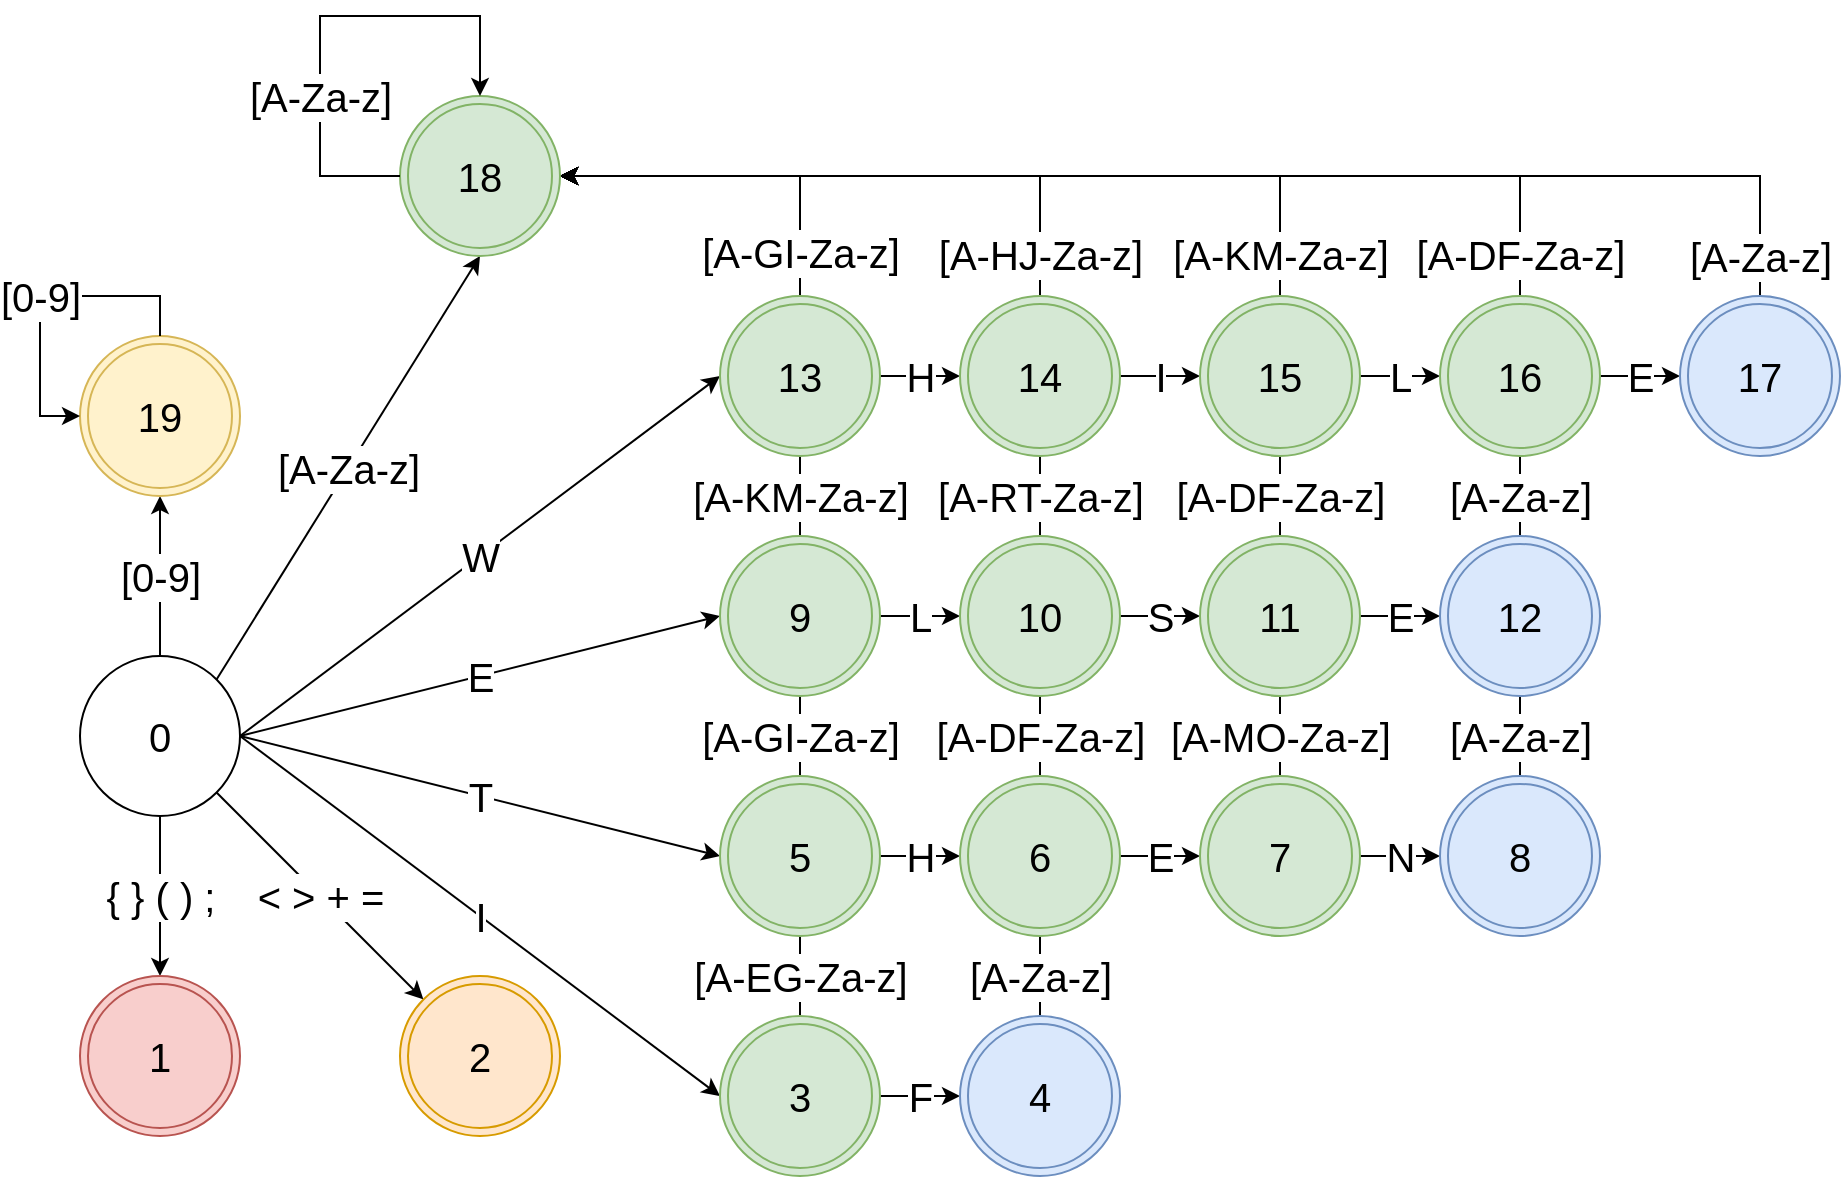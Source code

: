 <mxfile version="10.7.7" type="device"><diagram id="Cx7z8vA0UHoBSA7at_AG" name="Page-1"><mxGraphModel dx="1394" dy="796" grid="1" gridSize="10" guides="1" tooltips="1" connect="1" arrows="1" fold="1" page="1" pageScale="1" pageWidth="827" pageHeight="1169" math="0" shadow="0"><root><mxCell id="0"/><mxCell id="1" parent="0"/><mxCell id="14mDoEEIEKbeg_Cy_-Ia-2" value="{ } ( ) ;" style="edgeStyle=orthogonalEdgeStyle;rounded=0;orthogonalLoop=1;jettySize=auto;html=1;exitX=0.5;exitY=1;exitDx=0;exitDy=0;fontSize=20;entryX=0.5;entryY=0;entryDx=0;entryDy=0;" parent="1" source="fkXB4IhUIuQRAC3rqQto-1" target="14mDoEEIEKbeg_Cy_-Ia-3" edge="1"><mxGeometry relative="1" as="geometry"><mxPoint x="200" y="440" as="targetPoint"/></mxGeometry></mxCell><mxCell id="14mDoEEIEKbeg_Cy_-Ia-6" value="&amp;lt; &amp;gt; + =" style="rounded=0;orthogonalLoop=1;jettySize=auto;html=1;exitX=1;exitY=1;exitDx=0;exitDy=0;entryX=0;entryY=0;entryDx=0;entryDy=0;fontSize=20;" parent="1" source="fkXB4IhUIuQRAC3rqQto-1" target="14mDoEEIEKbeg_Cy_-Ia-5" edge="1"><mxGeometry relative="1" as="geometry"/></mxCell><mxCell id="14mDoEEIEKbeg_Cy_-Ia-9" value="I" style="edgeStyle=none;rounded=0;orthogonalLoop=1;jettySize=auto;html=1;exitX=1;exitY=0.5;exitDx=0;exitDy=0;entryX=0;entryY=0.5;entryDx=0;entryDy=0;fontSize=20;" parent="1" source="fkXB4IhUIuQRAC3rqQto-1" target="14mDoEEIEKbeg_Cy_-Ia-10" edge="1"><mxGeometry relative="1" as="geometry"><mxPoint x="200" y="440" as="targetPoint"/></mxGeometry></mxCell><mxCell id="14mDoEEIEKbeg_Cy_-Ia-15" value="T" style="edgeStyle=none;rounded=0;orthogonalLoop=1;jettySize=auto;html=1;exitX=1;exitY=0.5;exitDx=0;exitDy=0;entryX=0;entryY=0.5;entryDx=0;entryDy=0;fontSize=20;" parent="1" source="fkXB4IhUIuQRAC3rqQto-1" target="14mDoEEIEKbeg_Cy_-Ia-11" edge="1"><mxGeometry relative="1" as="geometry"/></mxCell><mxCell id="14mDoEEIEKbeg_Cy_-Ia-17" value="E" style="edgeStyle=none;rounded=0;orthogonalLoop=1;jettySize=auto;html=1;exitX=1;exitY=0.5;exitDx=0;exitDy=0;entryX=0;entryY=0.5;entryDx=0;entryDy=0;fontSize=20;" parent="1" source="fkXB4IhUIuQRAC3rqQto-1" target="14mDoEEIEKbeg_Cy_-Ia-12" edge="1"><mxGeometry relative="1" as="geometry"/></mxCell><mxCell id="14mDoEEIEKbeg_Cy_-Ia-18" value="W" style="edgeStyle=none;rounded=0;orthogonalLoop=1;jettySize=auto;html=1;exitX=1;exitY=0.5;exitDx=0;exitDy=0;entryX=0;entryY=0.5;entryDx=0;entryDy=0;fontSize=20;" parent="1" source="fkXB4IhUIuQRAC3rqQto-1" target="14mDoEEIEKbeg_Cy_-Ia-13" edge="1"><mxGeometry relative="1" as="geometry"/></mxCell><mxCell id="14mDoEEIEKbeg_Cy_-Ia-20" value="[0-9]" style="edgeStyle=none;rounded=0;orthogonalLoop=1;jettySize=auto;html=1;exitX=0.5;exitY=0;exitDx=0;exitDy=0;entryX=0.5;entryY=1;entryDx=0;entryDy=0;fontSize=20;" parent="1" source="fkXB4IhUIuQRAC3rqQto-1" target="14mDoEEIEKbeg_Cy_-Ia-16" edge="1"><mxGeometry relative="1" as="geometry"/></mxCell><mxCell id="fkXB4IhUIuQRAC3rqQto-1" value="0" style="ellipse;whiteSpace=wrap;html=1;aspect=fixed;fontSize=20;" parent="1" vertex="1"><mxGeometry x="40" y="400" width="80" height="80" as="geometry"/></mxCell><mxCell id="14mDoEEIEKbeg_Cy_-Ia-3" value="1" style="ellipse;shape=doubleEllipse;whiteSpace=wrap;html=1;aspect=fixed;fontSize=20;fillColor=#f8cecc;strokeColor=#b85450;" parent="1" vertex="1"><mxGeometry x="40" y="560" width="80" height="80" as="geometry"/></mxCell><mxCell id="14mDoEEIEKbeg_Cy_-Ia-5" value="2" style="ellipse;shape=doubleEllipse;whiteSpace=wrap;html=1;aspect=fixed;fontSize=20;fillColor=#ffe6cc;strokeColor=#d79b00;" parent="1" vertex="1"><mxGeometry x="200" y="560" width="80" height="80" as="geometry"/></mxCell><mxCell id="14mDoEEIEKbeg_Cy_-Ia-23" value="F" style="edgeStyle=none;rounded=0;orthogonalLoop=1;jettySize=auto;html=1;exitX=1;exitY=0.5;exitDx=0;exitDy=0;entryX=0;entryY=0.5;entryDx=0;entryDy=0;fontSize=20;" parent="1" source="14mDoEEIEKbeg_Cy_-Ia-10" target="14mDoEEIEKbeg_Cy_-Ia-22" edge="1"><mxGeometry relative="1" as="geometry"/></mxCell><mxCell id="14mDoEEIEKbeg_Cy_-Ia-66" value="[A-EG-Za-z]" style="edgeStyle=orthogonalEdgeStyle;rounded=0;orthogonalLoop=1;jettySize=auto;html=1;exitX=0.5;exitY=0;exitDx=0;exitDy=0;entryX=1;entryY=0.5;entryDx=0;entryDy=0;fontSize=20;" parent="1" source="14mDoEEIEKbeg_Cy_-Ia-10" target="14mDoEEIEKbeg_Cy_-Ia-45" edge="1"><mxGeometry x="-0.926" relative="1" as="geometry"><mxPoint as="offset"/></mxGeometry></mxCell><mxCell id="14mDoEEIEKbeg_Cy_-Ia-10" value="3" style="ellipse;shape=doubleEllipse;whiteSpace=wrap;html=1;aspect=fixed;fontSize=20;fillColor=#d5e8d4;strokeColor=#82b366;" parent="1" vertex="1"><mxGeometry x="360" y="580" width="80" height="80" as="geometry"/></mxCell><mxCell id="14mDoEEIEKbeg_Cy_-Ia-27" value="H" style="edgeStyle=none;rounded=0;orthogonalLoop=1;jettySize=auto;html=1;exitX=1;exitY=0.5;exitDx=0;exitDy=0;entryX=0;entryY=0.5;entryDx=0;entryDy=0;fontSize=20;" parent="1" source="14mDoEEIEKbeg_Cy_-Ia-11" target="14mDoEEIEKbeg_Cy_-Ia-24" edge="1"><mxGeometry relative="1" as="geometry"/></mxCell><mxCell id="14mDoEEIEKbeg_Cy_-Ia-61" value="[A-GI-Za-z]&lt;br&gt;" style="edgeStyle=orthogonalEdgeStyle;rounded=0;orthogonalLoop=1;jettySize=auto;html=1;exitX=0.5;exitY=0;exitDx=0;exitDy=0;entryX=1;entryY=0.5;entryDx=0;entryDy=0;fontSize=20;" parent="1" source="14mDoEEIEKbeg_Cy_-Ia-11" target="14mDoEEIEKbeg_Cy_-Ia-45" edge="1"><mxGeometry x="-0.905" relative="1" as="geometry"><mxPoint as="offset"/></mxGeometry></mxCell><mxCell id="14mDoEEIEKbeg_Cy_-Ia-11" value="5" style="ellipse;shape=doubleEllipse;whiteSpace=wrap;html=1;aspect=fixed;fontSize=20;fillColor=#d5e8d4;strokeColor=#82b366;" parent="1" vertex="1"><mxGeometry x="360" y="460" width="80" height="80" as="geometry"/></mxCell><mxCell id="14mDoEEIEKbeg_Cy_-Ia-33" value="L" style="edgeStyle=none;rounded=0;orthogonalLoop=1;jettySize=auto;html=1;exitX=1;exitY=0.5;exitDx=0;exitDy=0;entryX=0;entryY=0.5;entryDx=0;entryDy=0;fontSize=20;" parent="1" source="14mDoEEIEKbeg_Cy_-Ia-12" target="14mDoEEIEKbeg_Cy_-Ia-30" edge="1"><mxGeometry relative="1" as="geometry"/></mxCell><mxCell id="14mDoEEIEKbeg_Cy_-Ia-55" value="[A-KM-Za-z]" style="edgeStyle=orthogonalEdgeStyle;rounded=0;orthogonalLoop=1;jettySize=auto;html=1;exitX=0.5;exitY=0;exitDx=0;exitDy=0;entryX=1;entryY=0.5;entryDx=0;entryDy=0;fontSize=20;" parent="1" source="14mDoEEIEKbeg_Cy_-Ia-12" target="14mDoEEIEKbeg_Cy_-Ia-45" edge="1"><mxGeometry x="-0.867" relative="1" as="geometry"><mxPoint as="offset"/></mxGeometry></mxCell><mxCell id="14mDoEEIEKbeg_Cy_-Ia-12" value="9" style="ellipse;shape=doubleEllipse;whiteSpace=wrap;html=1;aspect=fixed;fontSize=20;fillColor=#d5e8d4;strokeColor=#82b366;" parent="1" vertex="1"><mxGeometry x="360" y="340" width="80" height="80" as="geometry"/></mxCell><mxCell id="14mDoEEIEKbeg_Cy_-Ia-40" value="H" style="edgeStyle=none;rounded=0;orthogonalLoop=1;jettySize=auto;html=1;exitX=1;exitY=0.5;exitDx=0;exitDy=0;entryX=0;entryY=0.5;entryDx=0;entryDy=0;fontSize=20;" parent="1" source="14mDoEEIEKbeg_Cy_-Ia-13" target="14mDoEEIEKbeg_Cy_-Ia-36" edge="1"><mxGeometry relative="1" as="geometry"/></mxCell><mxCell id="14mDoEEIEKbeg_Cy_-Ia-50" value="[A-GI-Za-z]" style="edgeStyle=orthogonalEdgeStyle;rounded=0;orthogonalLoop=1;jettySize=auto;html=1;exitX=0.5;exitY=0;exitDx=0;exitDy=0;entryX=1;entryY=0.5;entryDx=0;entryDy=0;fontSize=20;" parent="1" source="14mDoEEIEKbeg_Cy_-Ia-13" target="14mDoEEIEKbeg_Cy_-Ia-45" edge="1"><mxGeometry x="-0.75" relative="1" as="geometry"><mxPoint as="offset"/></mxGeometry></mxCell><mxCell id="14mDoEEIEKbeg_Cy_-Ia-13" value="13" style="ellipse;shape=doubleEllipse;whiteSpace=wrap;html=1;aspect=fixed;fontSize=20;fillColor=#d5e8d4;strokeColor=#82b366;" parent="1" vertex="1"><mxGeometry x="360" y="220" width="80" height="80" as="geometry"/></mxCell><mxCell id="14mDoEEIEKbeg_Cy_-Ia-16" value="19" style="ellipse;shape=doubleEllipse;whiteSpace=wrap;html=1;aspect=fixed;fontSize=20;fillColor=#fff2cc;strokeColor=#d6b656;" parent="1" vertex="1"><mxGeometry x="40" y="240" width="80" height="80" as="geometry"/></mxCell><mxCell id="14mDoEEIEKbeg_Cy_-Ia-46" value="[A-Za-z]" style="edgeStyle=none;rounded=0;orthogonalLoop=1;jettySize=auto;html=1;exitX=1;exitY=0;exitDx=0;exitDy=0;entryX=0.5;entryY=1;entryDx=0;entryDy=0;fontSize=20;" parent="1" source="fkXB4IhUIuQRAC3rqQto-1" target="14mDoEEIEKbeg_Cy_-Ia-45" edge="1"><mxGeometry relative="1" as="geometry"><mxPoint x="240" y="240" as="sourcePoint"/></mxGeometry></mxCell><mxCell id="14mDoEEIEKbeg_Cy_-Ia-67" value="[A-Za-z]" style="edgeStyle=orthogonalEdgeStyle;rounded=0;orthogonalLoop=1;jettySize=auto;html=1;exitX=0.5;exitY=0;exitDx=0;exitDy=0;entryX=1;entryY=0.5;entryDx=0;entryDy=0;fontSize=20;" parent="1" source="14mDoEEIEKbeg_Cy_-Ia-22" target="14mDoEEIEKbeg_Cy_-Ia-45" edge="1"><mxGeometry x="-0.939" relative="1" as="geometry"><mxPoint as="offset"/></mxGeometry></mxCell><mxCell id="14mDoEEIEKbeg_Cy_-Ia-22" value="4" style="ellipse;shape=doubleEllipse;whiteSpace=wrap;html=1;aspect=fixed;fontSize=20;fillColor=#dae8fc;strokeColor=#6c8ebf;" parent="1" vertex="1"><mxGeometry x="480" y="580" width="80" height="80" as="geometry"/></mxCell><mxCell id="14mDoEEIEKbeg_Cy_-Ia-28" value="E" style="edgeStyle=none;rounded=0;orthogonalLoop=1;jettySize=auto;html=1;exitX=1;exitY=0.5;exitDx=0;exitDy=0;entryX=0;entryY=0.5;entryDx=0;entryDy=0;fontSize=20;" parent="1" source="14mDoEEIEKbeg_Cy_-Ia-24" target="14mDoEEIEKbeg_Cy_-Ia-25" edge="1"><mxGeometry relative="1" as="geometry"/></mxCell><mxCell id="14mDoEEIEKbeg_Cy_-Ia-62" value="[A-DF-Za-z]" style="edgeStyle=orthogonalEdgeStyle;rounded=0;orthogonalLoop=1;jettySize=auto;html=1;exitX=0.5;exitY=0;exitDx=0;exitDy=0;entryX=1;entryY=0.5;entryDx=0;entryDy=0;fontSize=20;" parent="1" source="14mDoEEIEKbeg_Cy_-Ia-24" target="14mDoEEIEKbeg_Cy_-Ia-45" edge="1"><mxGeometry x="-0.926" relative="1" as="geometry"><mxPoint as="offset"/></mxGeometry></mxCell><mxCell id="14mDoEEIEKbeg_Cy_-Ia-24" value="6" style="ellipse;shape=doubleEllipse;whiteSpace=wrap;html=1;aspect=fixed;fontSize=20;fillColor=#d5e8d4;strokeColor=#82b366;" parent="1" vertex="1"><mxGeometry x="480" y="460" width="80" height="80" as="geometry"/></mxCell><mxCell id="14mDoEEIEKbeg_Cy_-Ia-29" value="N" style="edgeStyle=none;rounded=0;orthogonalLoop=1;jettySize=auto;html=1;exitX=1;exitY=0.5;exitDx=0;exitDy=0;entryX=0;entryY=0.5;entryDx=0;entryDy=0;fontSize=20;" parent="1" source="14mDoEEIEKbeg_Cy_-Ia-25" target="14mDoEEIEKbeg_Cy_-Ia-26" edge="1"><mxGeometry relative="1" as="geometry"/></mxCell><mxCell id="14mDoEEIEKbeg_Cy_-Ia-63" value="[A-MO-Za-z]" style="edgeStyle=orthogonalEdgeStyle;rounded=0;orthogonalLoop=1;jettySize=auto;html=1;exitX=0.5;exitY=0;exitDx=0;exitDy=0;entryX=1;entryY=0.5;entryDx=0;entryDy=0;fontSize=20;" parent="1" source="14mDoEEIEKbeg_Cy_-Ia-25" target="14mDoEEIEKbeg_Cy_-Ia-45" edge="1"><mxGeometry x="-0.939" relative="1" as="geometry"><mxPoint as="offset"/></mxGeometry></mxCell><mxCell id="14mDoEEIEKbeg_Cy_-Ia-25" value="7" style="ellipse;shape=doubleEllipse;whiteSpace=wrap;html=1;aspect=fixed;fontSize=20;fillColor=#d5e8d4;strokeColor=#82b366;" parent="1" vertex="1"><mxGeometry x="600" y="460" width="80" height="80" as="geometry"/></mxCell><mxCell id="14mDoEEIEKbeg_Cy_-Ia-65" value="[A-Za-z]&lt;br&gt;" style="edgeStyle=orthogonalEdgeStyle;rounded=0;orthogonalLoop=1;jettySize=auto;html=1;exitX=0.5;exitY=0;exitDx=0;exitDy=0;entryX=1;entryY=0.5;entryDx=0;entryDy=0;fontSize=20;" parent="1" source="14mDoEEIEKbeg_Cy_-Ia-26" target="14mDoEEIEKbeg_Cy_-Ia-45" edge="1"><mxGeometry x="-0.949" relative="1" as="geometry"><mxPoint as="offset"/></mxGeometry></mxCell><mxCell id="14mDoEEIEKbeg_Cy_-Ia-26" value="8" style="ellipse;shape=doubleEllipse;whiteSpace=wrap;html=1;aspect=fixed;fontSize=20;fillColor=#dae8fc;strokeColor=#6c8ebf;" parent="1" vertex="1"><mxGeometry x="720" y="460" width="80" height="80" as="geometry"/></mxCell><mxCell id="14mDoEEIEKbeg_Cy_-Ia-34" value="S" style="edgeStyle=none;rounded=0;orthogonalLoop=1;jettySize=auto;html=1;exitX=1;exitY=0.5;exitDx=0;exitDy=0;entryX=0;entryY=0.5;entryDx=0;entryDy=0;fontSize=20;" parent="1" source="14mDoEEIEKbeg_Cy_-Ia-30" target="14mDoEEIEKbeg_Cy_-Ia-31" edge="1"><mxGeometry relative="1" as="geometry"/></mxCell><mxCell id="14mDoEEIEKbeg_Cy_-Ia-56" value="[A-RT-Za-z]" style="edgeStyle=orthogonalEdgeStyle;rounded=0;orthogonalLoop=1;jettySize=auto;html=1;exitX=0.5;exitY=0;exitDx=0;exitDy=0;entryX=1;entryY=0.5;entryDx=0;entryDy=0;fontSize=20;" parent="1" source="14mDoEEIEKbeg_Cy_-Ia-30" target="14mDoEEIEKbeg_Cy_-Ia-45" edge="1"><mxGeometry x="-0.905" relative="1" as="geometry"><mxPoint as="offset"/></mxGeometry></mxCell><mxCell id="14mDoEEIEKbeg_Cy_-Ia-30" value="10" style="ellipse;shape=doubleEllipse;whiteSpace=wrap;html=1;aspect=fixed;fontSize=20;fillColor=#d5e8d4;strokeColor=#82b366;" parent="1" vertex="1"><mxGeometry x="480" y="340" width="80" height="80" as="geometry"/></mxCell><mxCell id="14mDoEEIEKbeg_Cy_-Ia-35" value="E" style="edgeStyle=none;rounded=0;orthogonalLoop=1;jettySize=auto;html=1;exitX=1;exitY=0.5;exitDx=0;exitDy=0;entryX=0;entryY=0.5;entryDx=0;entryDy=0;fontSize=20;" parent="1" source="14mDoEEIEKbeg_Cy_-Ia-31" target="14mDoEEIEKbeg_Cy_-Ia-32" edge="1"><mxGeometry relative="1" as="geometry"/></mxCell><mxCell id="14mDoEEIEKbeg_Cy_-Ia-59" value="[A-DF-Za-z]" style="edgeStyle=orthogonalEdgeStyle;rounded=0;orthogonalLoop=1;jettySize=auto;html=1;exitX=0.5;exitY=0;exitDx=0;exitDy=0;entryX=1;entryY=0.5;entryDx=0;entryDy=0;fontSize=20;" parent="1" source="14mDoEEIEKbeg_Cy_-Ia-31" target="14mDoEEIEKbeg_Cy_-Ia-45" edge="1"><mxGeometry x="-0.926" relative="1" as="geometry"><mxPoint as="offset"/></mxGeometry></mxCell><mxCell id="14mDoEEIEKbeg_Cy_-Ia-31" value="11" style="ellipse;shape=doubleEllipse;whiteSpace=wrap;html=1;aspect=fixed;fontSize=20;fillColor=#d5e8d4;strokeColor=#82b366;" parent="1" vertex="1"><mxGeometry x="600" y="340" width="80" height="80" as="geometry"/></mxCell><mxCell id="14mDoEEIEKbeg_Cy_-Ia-60" value="[A-Za-z]" style="edgeStyle=orthogonalEdgeStyle;rounded=0;orthogonalLoop=1;jettySize=auto;html=1;exitX=0.5;exitY=0;exitDx=0;exitDy=0;entryX=1;entryY=0.5;entryDx=0;entryDy=0;fontSize=20;" parent="1" source="14mDoEEIEKbeg_Cy_-Ia-32" target="14mDoEEIEKbeg_Cy_-Ia-45" edge="1"><mxGeometry x="-0.939" relative="1" as="geometry"><mxPoint as="offset"/></mxGeometry></mxCell><mxCell id="14mDoEEIEKbeg_Cy_-Ia-32" value="12" style="ellipse;shape=doubleEllipse;whiteSpace=wrap;html=1;aspect=fixed;fontSize=20;fillColor=#dae8fc;strokeColor=#6c8ebf;" parent="1" vertex="1"><mxGeometry x="720" y="340" width="80" height="80" as="geometry"/></mxCell><mxCell id="14mDoEEIEKbeg_Cy_-Ia-41" value="I" style="edgeStyle=none;rounded=0;orthogonalLoop=1;jettySize=auto;html=1;exitX=1;exitY=0.5;exitDx=0;exitDy=0;entryX=0;entryY=0.5;entryDx=0;entryDy=0;fontSize=20;" parent="1" source="14mDoEEIEKbeg_Cy_-Ia-36" target="14mDoEEIEKbeg_Cy_-Ia-37" edge="1"><mxGeometry relative="1" as="geometry"/></mxCell><mxCell id="14mDoEEIEKbeg_Cy_-Ia-51" value="[A-HJ-Za-z]" style="edgeStyle=orthogonalEdgeStyle;rounded=0;orthogonalLoop=1;jettySize=auto;html=1;exitX=0.5;exitY=0;exitDx=0;exitDy=0;entryX=1;entryY=0.5;entryDx=0;entryDy=0;fontSize=20;" parent="1" source="14mDoEEIEKbeg_Cy_-Ia-36" target="14mDoEEIEKbeg_Cy_-Ia-45" edge="1"><mxGeometry x="-0.857" relative="1" as="geometry"><mxPoint as="offset"/></mxGeometry></mxCell><mxCell id="14mDoEEIEKbeg_Cy_-Ia-36" value="14" style="ellipse;shape=doubleEllipse;whiteSpace=wrap;html=1;aspect=fixed;fontSize=20;fillColor=#d5e8d4;strokeColor=#82b366;" parent="1" vertex="1"><mxGeometry x="480" y="220" width="80" height="80" as="geometry"/></mxCell><mxCell id="14mDoEEIEKbeg_Cy_-Ia-42" value="L" style="edgeStyle=none;rounded=0;orthogonalLoop=1;jettySize=auto;html=1;exitX=1;exitY=0.5;exitDx=0;exitDy=0;entryX=0;entryY=0.5;entryDx=0;entryDy=0;fontSize=20;" parent="1" source="14mDoEEIEKbeg_Cy_-Ia-37" target="14mDoEEIEKbeg_Cy_-Ia-38" edge="1"><mxGeometry relative="1" as="geometry"/></mxCell><mxCell id="14mDoEEIEKbeg_Cy_-Ia-52" value="[A-KM-Za-z]" style="edgeStyle=orthogonalEdgeStyle;rounded=0;orthogonalLoop=1;jettySize=auto;html=1;exitX=0.5;exitY=0;exitDx=0;exitDy=0;entryX=1;entryY=0.5;entryDx=0;entryDy=0;fontSize=20;" parent="1" source="14mDoEEIEKbeg_Cy_-Ia-37" target="14mDoEEIEKbeg_Cy_-Ia-45" edge="1"><mxGeometry x="-0.9" relative="1" as="geometry"><mxPoint as="offset"/></mxGeometry></mxCell><mxCell id="14mDoEEIEKbeg_Cy_-Ia-37" value="15" style="ellipse;shape=doubleEllipse;whiteSpace=wrap;html=1;aspect=fixed;fontSize=20;fillColor=#d5e8d4;strokeColor=#82b366;" parent="1" vertex="1"><mxGeometry x="600" y="220" width="80" height="80" as="geometry"/></mxCell><mxCell id="14mDoEEIEKbeg_Cy_-Ia-43" value="E" style="edgeStyle=none;rounded=0;orthogonalLoop=1;jettySize=auto;html=1;exitX=1;exitY=0.5;exitDx=0;exitDy=0;entryX=0;entryY=0.5;entryDx=0;entryDy=0;fontSize=20;" parent="1" source="14mDoEEIEKbeg_Cy_-Ia-38" target="14mDoEEIEKbeg_Cy_-Ia-39" edge="1"><mxGeometry relative="1" as="geometry"/></mxCell><mxCell id="14mDoEEIEKbeg_Cy_-Ia-53" value="[A-DF-Za-z]" style="edgeStyle=orthogonalEdgeStyle;rounded=0;orthogonalLoop=1;jettySize=auto;html=1;exitX=0.5;exitY=0;exitDx=0;exitDy=0;entryX=1;entryY=0.5;entryDx=0;entryDy=0;fontSize=20;" parent="1" source="14mDoEEIEKbeg_Cy_-Ia-38" target="14mDoEEIEKbeg_Cy_-Ia-45" edge="1"><mxGeometry x="-0.923" relative="1" as="geometry"><mxPoint as="offset"/></mxGeometry></mxCell><mxCell id="14mDoEEIEKbeg_Cy_-Ia-38" value="16" style="ellipse;shape=doubleEllipse;whiteSpace=wrap;html=1;aspect=fixed;fontSize=20;fillColor=#d5e8d4;strokeColor=#82b366;" parent="1" vertex="1"><mxGeometry x="720" y="220" width="80" height="80" as="geometry"/></mxCell><mxCell id="14mDoEEIEKbeg_Cy_-Ia-54" value="[A-Za-z]" style="edgeStyle=orthogonalEdgeStyle;rounded=0;orthogonalLoop=1;jettySize=auto;html=1;exitX=0.5;exitY=0;exitDx=0;exitDy=0;entryX=1;entryY=0.5;entryDx=0;entryDy=0;fontSize=20;" parent="1" source="14mDoEEIEKbeg_Cy_-Ia-39" target="14mDoEEIEKbeg_Cy_-Ia-45" edge="1"><mxGeometry x="-0.938" relative="1" as="geometry"><mxPoint as="offset"/></mxGeometry></mxCell><mxCell id="14mDoEEIEKbeg_Cy_-Ia-39" value="17" style="ellipse;shape=doubleEllipse;whiteSpace=wrap;html=1;aspect=fixed;fontSize=20;fillColor=#dae8fc;strokeColor=#6c8ebf;" parent="1" vertex="1"><mxGeometry x="840" y="220" width="80" height="80" as="geometry"/></mxCell><mxCell id="14mDoEEIEKbeg_Cy_-Ia-45" value="18" style="ellipse;shape=doubleEllipse;whiteSpace=wrap;html=1;aspect=fixed;fontSize=20;fillColor=#d5e8d4;strokeColor=#82b366;" parent="1" vertex="1"><mxGeometry x="200" y="120" width="80" height="80" as="geometry"/></mxCell><mxCell id="14mDoEEIEKbeg_Cy_-Ia-47" value="[A-Za-z]" style="edgeStyle=orthogonalEdgeStyle;rounded=0;orthogonalLoop=1;jettySize=auto;html=1;exitX=0;exitY=0.5;exitDx=0;exitDy=0;entryX=0.5;entryY=0;entryDx=0;entryDy=0;fontSize=20;" parent="1" source="14mDoEEIEKbeg_Cy_-Ia-45" target="14mDoEEIEKbeg_Cy_-Ia-45" edge="1"><mxGeometry x="-0.333" relative="1" as="geometry"><Array as="points"><mxPoint x="160" y="160"/><mxPoint x="160" y="80"/><mxPoint x="240" y="80"/></Array><mxPoint as="offset"/></mxGeometry></mxCell><mxCell id="14mDoEEIEKbeg_Cy_-Ia-68" value="[0-9]" style="edgeStyle=orthogonalEdgeStyle;rounded=0;orthogonalLoop=1;jettySize=auto;html=1;exitX=0.5;exitY=0;exitDx=0;exitDy=0;entryX=0;entryY=0.5;entryDx=0;entryDy=0;fontSize=20;" parent="1" source="14mDoEEIEKbeg_Cy_-Ia-16" target="14mDoEEIEKbeg_Cy_-Ia-16" edge="1"><mxGeometry relative="1" as="geometry"><Array as="points"><mxPoint x="80" y="220"/><mxPoint x="20" y="220"/><mxPoint x="20" y="280"/></Array></mxGeometry></mxCell></root></mxGraphModel></diagram></mxfile>